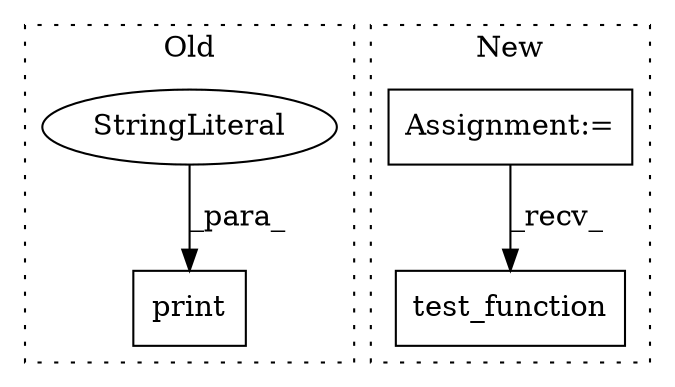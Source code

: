 digraph G {
subgraph cluster0 {
1 [label="print" a="32" s="85,105" l="6,1" shape="box"];
3 [label="StringLiteral" a="45" s="91" l="14" shape="ellipse"];
label = "Old";
style="dotted";
}
subgraph cluster1 {
2 [label="test_function" a="32" s="141" l="15" shape="box"];
4 [label="Assignment:=" a="7" s="92" l="21" shape="box"];
label = "New";
style="dotted";
}
3 -> 1 [label="_para_"];
4 -> 2 [label="_recv_"];
}